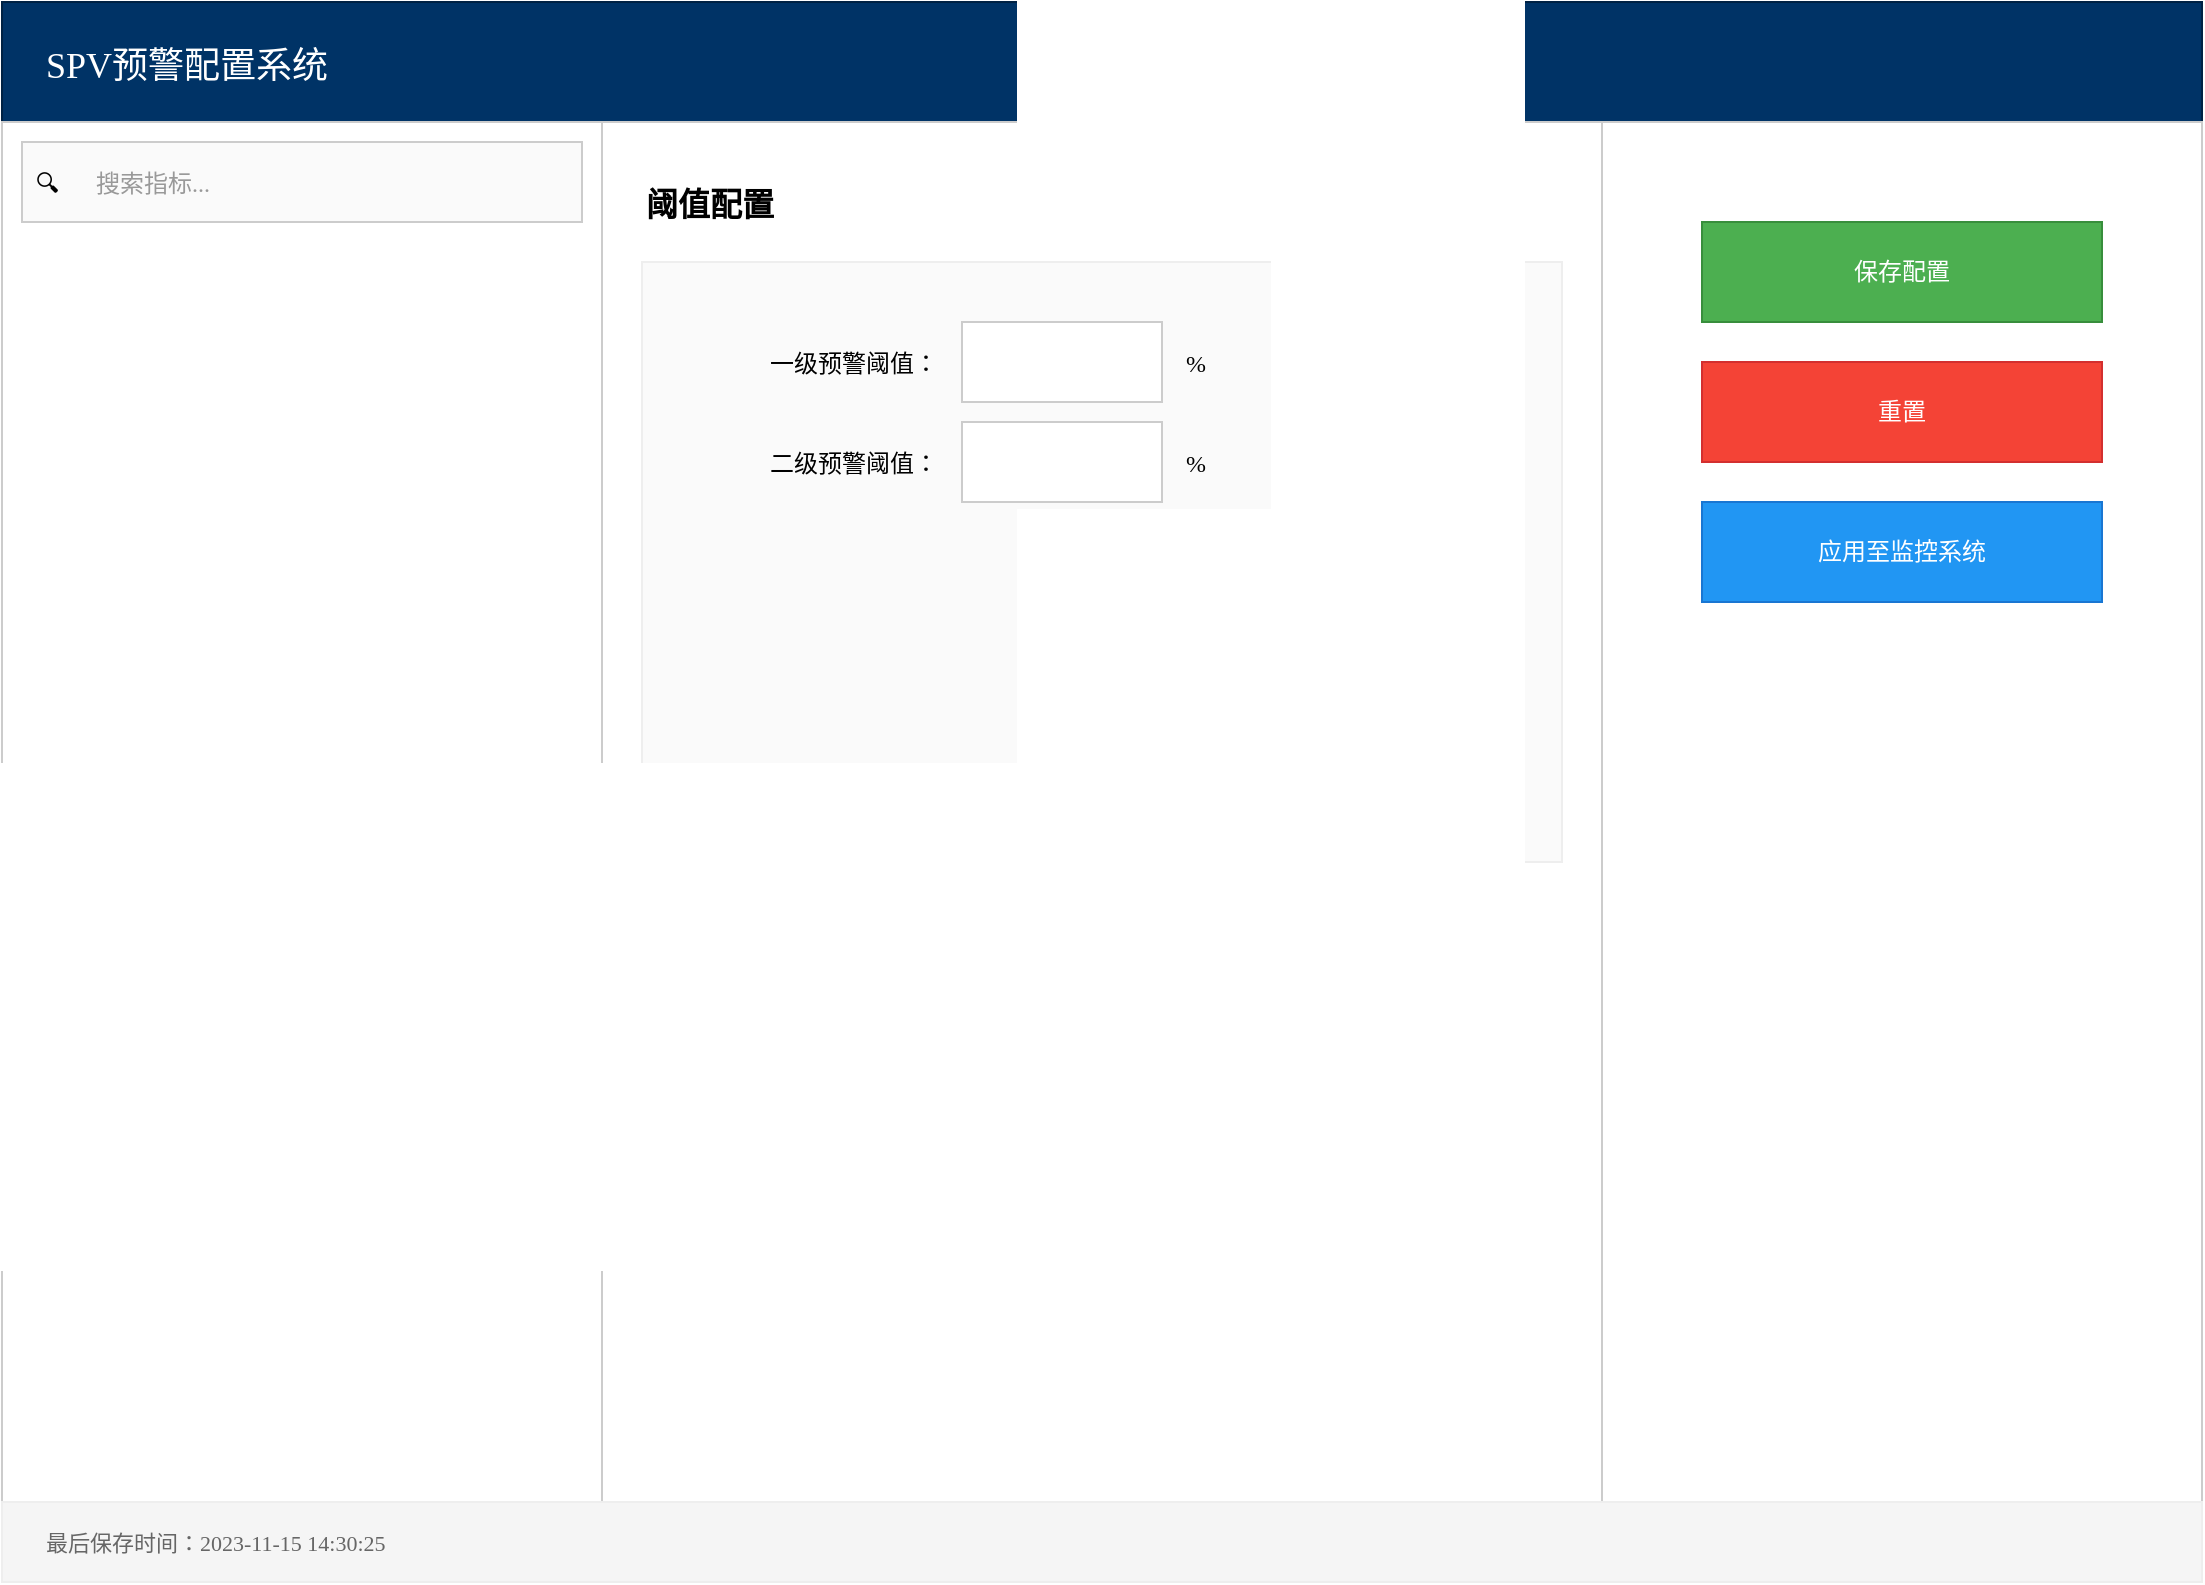 <mxfile>
  <diagram id="0" name="阈值配置管理">
    <mxGraphModel dx="1500" dy="800" grid="1" gridSize="10" guides="1" tooltips="1" connect="1" arrows="1" fold="1" page="1" pageScale="1" pageWidth="1200" pageHeight="900">
      <root>
        <!-- 基础单元格 -->
        <mxCell id="0"/>
        <mxCell id="1" parent="0"/>
        
        <!-- 主容器 -->
        <mxCell id="main" value="" style="swimlane;fontStyle=0;childLayout=stackLayout;horizontal=0;startSize=30;fillColor=none;strokeColor=none;" vertex="1" parent="1">
          <mxGeometry x="100" y="50" width="1100" height="750" as="geometry"/>
        </mxCell>

        <!-- 顶部导航栏 -->
        <mxCell id="header" value="" style="shape=rectangle;whiteSpace=wrap;html=1;fillColor=#003366;strokeColor=#002244;" vertex="1" parent="main">
          <mxGeometry y="0" width="1100" height="60" as="geometry"/>
        </mxCell>
        <mxCell id="title" value="SPV预警配置系统" style="text;strokeColor=none;fillColor=none;align=left;verticalAlign=middle;fontSize=18;fontFamily=微软雅黑;fontColor=#FFFFFF;" vertex="1" parent="header">
          <mxGeometry x="20" width="300" height="60" as="geometry"/>
        </mxCell>

        <!-- 主体内容区 -->
        <mxCell id="content" value="" style="swimlane;fontStyle=0;childLayout=stackLayout;horizontal=1;startSize=0;fillColor=none;strokeColor=none;" vertex="1" parent="main">
          <mxGeometry y="60" width="1100" height="690" as="geometry"/>
        </mxCell>

        <!-- 左侧指标列表 -->
        <mxCell id="sidebar" value="" style="shape=rectangle;whiteSpace=wrap;html=1;fillColor=#FFFFFF;strokeColor=#CCCCCC;strokeWidth=1;" vertex="1" parent="content">
          <mxGeometry width="300" height="690" as="geometry"/>
        </mxCell>
        <mxCell id="search" value="" style="shape=rectangle;whiteSpace=wrap;html=1;fillColor=#FAFAFA;strokeColor=#CCCCCC;" vertex="1" parent="sidebar">
          <mxGeometry x="10" y="10" width="280" height="40" as="geometry"/>
        </mxCell>
        <mxCell id="searchIcon" value="🔍" style="text;strokeColor=none;fillColor=none;align=left;verticalAlign=middle;" vertex="1" parent="search">
          <mxGeometry x="5" width="30" height="40" as="geometry"/>
        </mxCell>
        <mxCell id="searchInput" value="搜索指标..." style="text;strokeColor=none;fillColor=none;align=left;verticalAlign=middle;fontFamily=微软雅黑;fontColor=#999999;" vertex="1" parent="search">
          <mxGeometry x="35" width="240" height="40" as="geometry"/>
        </mxCell>

        <!-- 指标列表 -->
        <mxCell id="indicatorList" value="" style="shape=rectangle;whiteSpace=wrap;html=1;fillColor=#FFFFFF;strokeColor=none;" vertex="1" parent="sidebar">
          <mxGeometry x="10" y="60" width="280" height="600" as="geometry"/>
        </mxCell>

        <!-- 主配置区 -->
        <mxCell id="configArea" value="" style="shape=rectangle;whiteSpace=wrap;html=1;fillColor=#FFFFFF;strokeColor=#CCCCCC;strokeWidth=1;" vertex="1" parent="content">
          <mxGeometry x="300" width="500" height="690" as="geometry"/>
        </mxCell>

        <!-- 配置表单 -->
        <mxCell id="formTitle" value="阈值配置" style="text;strokeColor=none;fillColor=none;align=left;verticalAlign=middle;fontSize=16;fontFamily=微软雅黑;fontStyle=1;" vertex="1" parent="configArea">
          <mxGeometry x="20" y="20" width="460" height="40" as="geometry"/>
        </mxCell>

        <!-- 阈值配置示例 -->
        <mxCell id="thresholdForm" value="" style="shape=rectangle;whiteSpace=wrap;html=1;fillColor=#FAFAFA;strokeColor=#EEEEEE;" vertex="1" parent="configArea">
          <mxGeometry x="20" y="70" width="460" height="300" as="geometry"/>
        </mxCell>
        <mxCell id="threshold1Label" value="一级预警阈值：" style="text;strokeColor=none;fillColor=none;align=right;verticalAlign=middle;fontFamily=微软雅黑;" vertex="1" parent="thresholdForm">
          <mxGeometry x="0" y="30" width="150" height="40" as="geometry"/>
        </mxCell>
        <mxCell id="threshold1Input" value="" style="shape=rectangle;whiteSpace=wrap;html=1;fillColor=#FFFFFF;strokeColor=#CCCCCC;" vertex="1" parent="thresholdForm">
          <mxGeometry x="160" y="30" width="100" height="40" as="geometry"/>
        </mxCell>
        <mxCell id="threshold1Unit" value="%" style="text;strokeColor=none;fillColor=none;align=left;verticalAlign=middle;fontFamily=微软雅黑;" vertex="1" parent="thresholdForm">
          <mxGeometry x="270" y="30" width="30" height="40" as="geometry"/>
        </mxCell>
        <mxCell id="threshold2Label" value="二级预警阈值：" style="text;strokeColor=none;fillColor=none;align=right;verticalAlign=middle;fontFamily=微软雅黑;" vertex="1" parent="thresholdForm">
          <mxGeometry x="0" y="80" width="150" height="40" as="geometry"/>
        </mxCell>
        <mxCell id="threshold2Input" value="" style="shape=rectangle;whiteSpace=wrap;html=1;fillColor=#FFFFFF;strokeColor=#CCCCCC;" vertex="1" parent="thresholdForm">
          <mxGeometry x="160" y="80" width="100" height="40" as="geometry"/>
        </mxCell>
        <mxCell id="threshold2Unit" value="%" style="text;strokeColor=none;fillColor=none;align=left;verticalAlign=middle;fontFamily=微软雅黑;" vertex="1" parent="thresholdForm">
          <mxGeometry x="270" y="80" width="30" height="40" as="geometry"/>
        </mxCell>

        <!-- 操作面板 -->
        <mxCell id="actionPanel" value="" style="shape=rectangle;whiteSpace=wrap;html=1;fillColor=#FFFFFF;strokeColor=#CCCCCC;strokeWidth=1;" vertex="1" parent="content">
          <mxGeometry x="800" width="300" height="690" as="geometry"/>
        </mxCell>
        <mxCell id="saveBtn" value="保存配置" style="shape=rectangle;whiteSpace=wrap;html=1;fillColor=#4CAF50;strokeColor=#388E3C;fontColor=#FFFFFF;fontFamily=微软雅黑;" vertex="1" parent="actionPanel">
          <mxGeometry x="50" y="50" width="200" height="50" as="geometry"/>
        </mxCell>
        <mxCell id="resetBtn" value="重置" style="shape=rectangle;whiteSpace=wrap;html=1;fillColor=#F44336;strokeColor=#D32F2F;fontColor=#FFFFFF;fontFamily=微软雅黑;" vertex="1" parent="actionPanel">
          <mxGeometry x="50" y="120" width="200" height="50" as="geometry"/>
        </mxCell>
        <mxCell id="applyBtn" value="应用至监控系统" style="shape=rectangle;whiteSpace=wrap;html=1;fillColor=#2196F3;strokeColor=#1976D2;fontColor=#FFFFFF;fontFamily=微软雅黑;" vertex="1" parent="actionPanel">
          <mxGeometry x="50" y="190" width="200" height="50" as="geometry"/>
        </mxCell>

        <!-- 状态栏 -->
        <mxCell id="statusBar" value="" style="shape=rectangle;whiteSpace=wrap;html=1;fillColor=#F5F5F5;strokeColor=#EEEEEE;" vertex="1" parent="main">
          <mxGeometry y="750" width="1100" height="40" as="geometry"/>
        </mxCell>
        <mxCell id="statusText" value="最后保存时间：2023-11-15 14:30:25" style="text;strokeColor=none;fillColor=none;align=left;verticalAlign=middle;fontFamily=微软雅黑;fontSize=11;fontColor=#666666;" vertex="1" parent="statusBar">
          <mxGeometry x="20" width="500" height="40" as="geometry"/>
        </mxCell>
      </root>
    </mxGraphModel>
  </diagram>
</mxfile>
